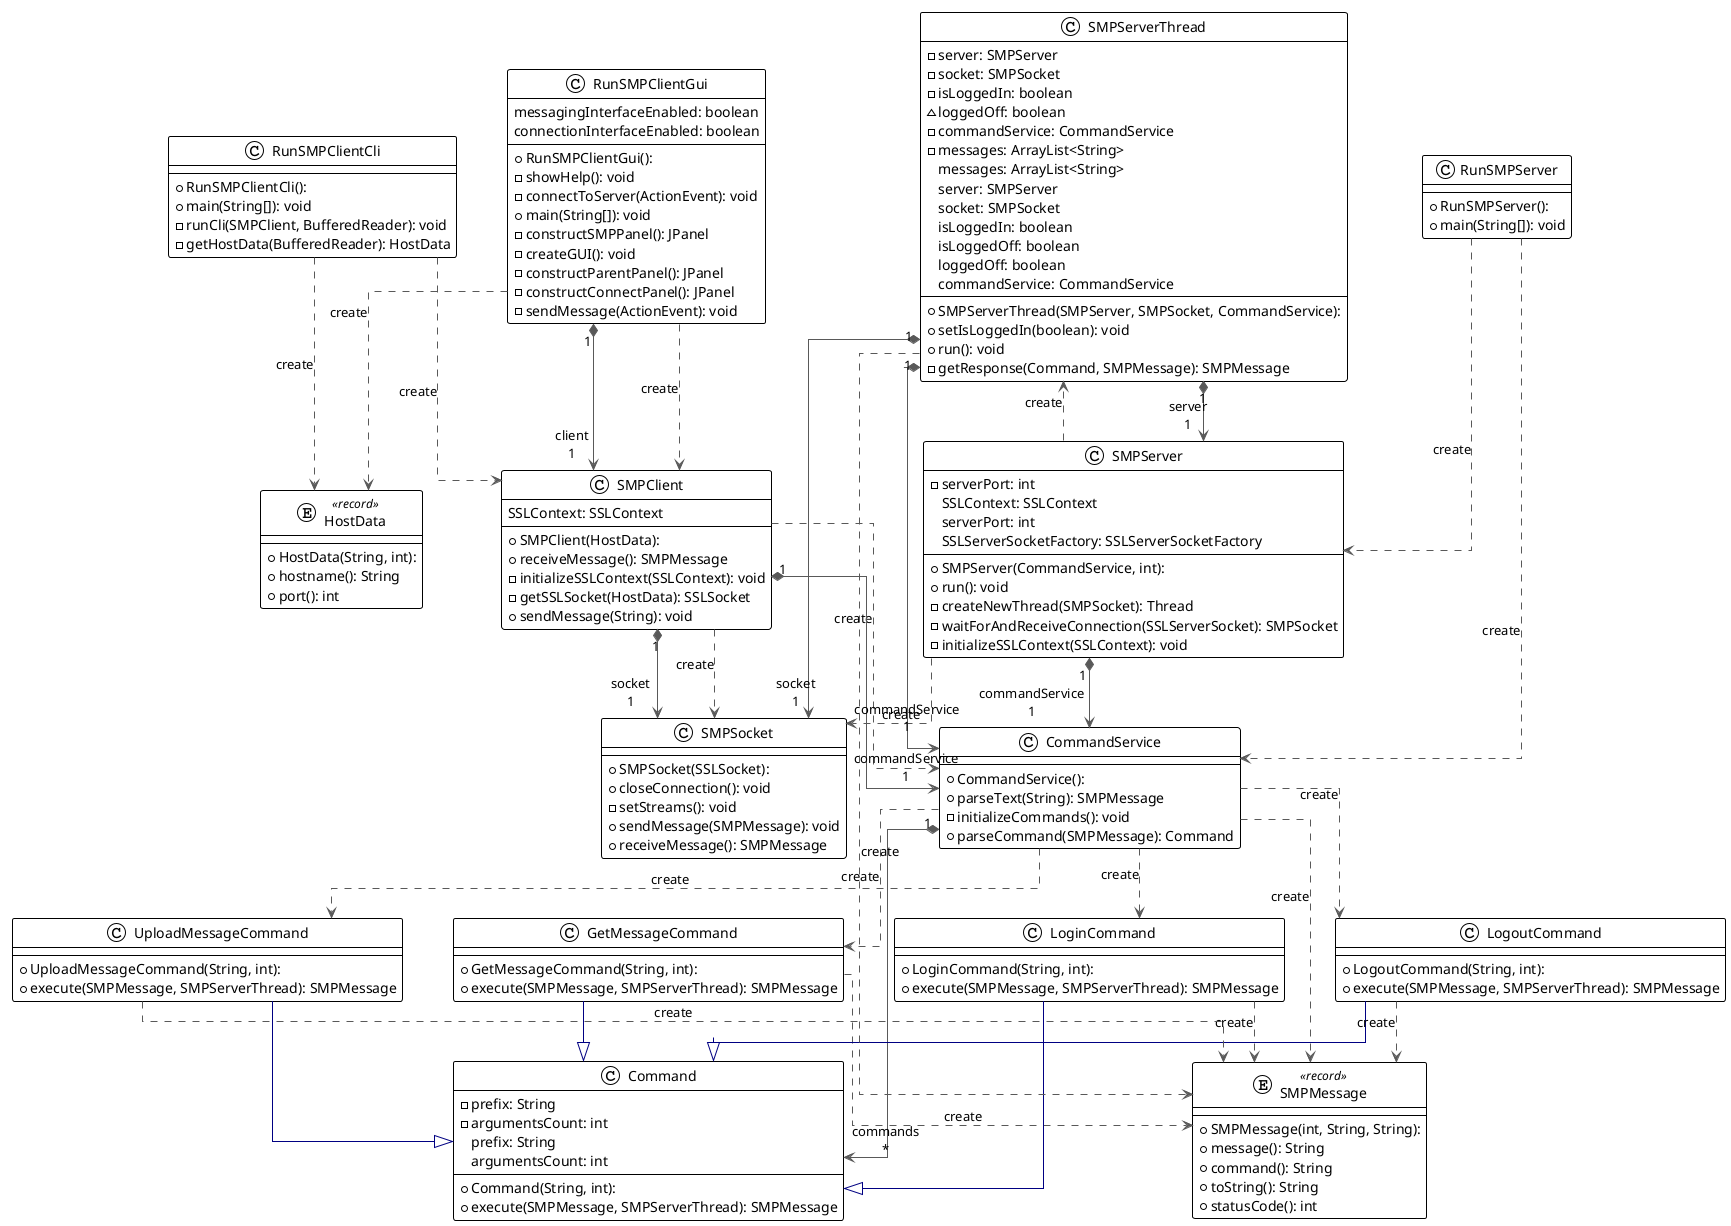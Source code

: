 @startuml

!theme plain
top to bottom direction
skinparam linetype ortho
skinparam nodesep 50

class Command {
  + Command(String, int): 
  - prefix: String
  - argumentsCount: int
  + execute(SMPMessage, SMPServerThread): SMPMessage
   prefix: String
   argumentsCount: int
}
class CommandService {
  + CommandService(): 
  + parseText(String): SMPMessage
  - initializeCommands(): void
  + parseCommand(SMPMessage): Command
}
class GetMessageCommand {
  + GetMessageCommand(String, int): 
  + execute(SMPMessage, SMPServerThread): SMPMessage
}
entity HostData << record >> {
  + HostData(String, int): 
  + hostname(): String
  + port(): int
}
class LoginCommand {
  + LoginCommand(String, int): 
  + execute(SMPMessage, SMPServerThread): SMPMessage
}
class LogoutCommand {
  + LogoutCommand(String, int): 
  + execute(SMPMessage, SMPServerThread): SMPMessage
}
class RunSMPClientCli {
  + RunSMPClientCli(): 
  + main(String[]): void
  - runCli(SMPClient, BufferedReader): void
  - getHostData(BufferedReader): HostData
}
class RunSMPClientGui {
  + RunSMPClientGui(): 
  - showHelp(): void
  - connectToServer(ActionEvent): void
  + main(String[]): void
  - constructSMPPanel(): JPanel
  - createGUI(): void
  - constructParentPanel(): JPanel
  - constructConnectPanel(): JPanel
  - sendMessage(ActionEvent): void
   messagingInterfaceEnabled: boolean
   connectionInterfaceEnabled: boolean
}
class RunSMPServer {
  + RunSMPServer(): 
  + main(String[]): void
}
class SMPClient {
  + SMPClient(HostData): 
  + receiveMessage(): SMPMessage
  - initializeSSLContext(SSLContext): void
  - getSSLSocket(HostData): SSLSocket
  + sendMessage(String): void
   SSLContext: SSLContext
}
entity SMPMessage << record >> {
  + SMPMessage(int, String, String): 
  + message(): String
  + command(): String
  + toString(): String
  + statusCode(): int
}
class SMPServer {
  + SMPServer(CommandService, int): 
  - serverPort: int
  + run(): void
  - createNewThread(SMPSocket): Thread
  - waitForAndReceiveConnection(SSLServerSocket): SMPSocket
  - initializeSSLContext(SSLContext): void
   SSLContext: SSLContext
   serverPort: int
   SSLServerSocketFactory: SSLServerSocketFactory
}
class SMPServerThread {
  + SMPServerThread(SMPServer, SMPSocket, CommandService): 
  - server: SMPServer
  - socket: SMPSocket
  - isLoggedIn: boolean
  ~ loggedOff: boolean
  - commandService: CommandService
  - messages: ArrayList<String>
  + setIsLoggedIn(boolean): void
  + run(): void
  - getResponse(Command, SMPMessage): SMPMessage
   messages: ArrayList<String>
   server: SMPServer
   socket: SMPSocket
   isLoggedIn: boolean
   isLoggedOff: boolean
   loggedOff: boolean
   commandService: CommandService
}
class SMPSocket {
  + SMPSocket(SSLSocket): 
  + closeConnection(): void
  - setStreams(): void
  + sendMessage(SMPMessage): void
  + receiveMessage(): SMPMessage
}
class UploadMessageCommand {
  + UploadMessageCommand(String, int): 
  + execute(SMPMessage, SMPServerThread): SMPMessage
}

CommandService       "1" *-[#595959,plain]-> "commands\n*" Command              
CommandService        -[#595959,dashed]->  GetMessageCommand    : "«create»"
CommandService        -[#595959,dashed]->  LoginCommand         : "«create»"
CommandService        -[#595959,dashed]->  LogoutCommand        : "«create»"
CommandService        -[#595959,dashed]->  SMPMessage           : "«create»"
CommandService        -[#595959,dashed]->  UploadMessageCommand : "«create»"
GetMessageCommand     -[#000082,plain]-^  Command              
GetMessageCommand     -[#595959,dashed]->  SMPMessage           : "«create»"
LoginCommand          -[#000082,plain]-^  Command              
LoginCommand          -[#595959,dashed]->  SMPMessage           : "«create»"
LogoutCommand         -[#000082,plain]-^  Command              
LogoutCommand         -[#595959,dashed]->  SMPMessage           : "«create»"
RunSMPClientCli       -[#595959,dashed]->  HostData             : "«create»"
RunSMPClientCli       -[#595959,dashed]->  SMPClient            : "«create»"
RunSMPClientGui       -[#595959,dashed]->  HostData             : "«create»"
RunSMPClientGui      "1" *-[#595959,plain]-> "client\n1" SMPClient            
RunSMPClientGui       -[#595959,dashed]->  SMPClient            : "«create»"
RunSMPServer          -[#595959,dashed]->  CommandService       : "«create»"
RunSMPServer          -[#595959,dashed]->  SMPServer            : "«create»"
SMPClient             -[#595959,dashed]->  CommandService       : "«create»"
SMPClient            "1" *-[#595959,plain]-> "commandService\n1" CommandService       
SMPClient            "1" *-[#595959,plain]-> "socket\n1" SMPSocket            
SMPClient             -[#595959,dashed]->  SMPSocket            : "«create»"
SMPServer            "1" *-[#595959,plain]-> "commandService\n1" CommandService       
SMPServer             -[#595959,dashed]->  SMPServerThread      : "«create»"
SMPServer             -[#595959,dashed]->  SMPSocket            : "«create»"
SMPServerThread      "1" *-[#595959,plain]-> "commandService\n1" CommandService       
SMPServerThread       -[#595959,dashed]->  SMPMessage           : "«create»"
SMPServerThread      "1" *-[#595959,plain]-> "server\n1" SMPServer            
SMPServerThread      "1" *-[#595959,plain]-> "socket\n1" SMPSocket            
UploadMessageCommand  -[#000082,plain]-^  Command              
UploadMessageCommand  -[#595959,dashed]->  SMPMessage           : "«create»"
@enduml
